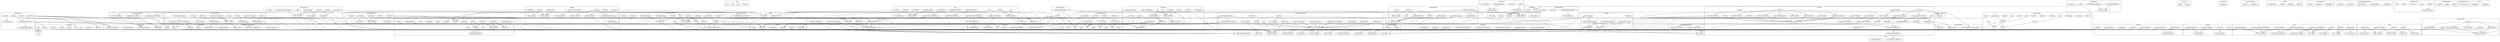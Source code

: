 strict digraph {
subgraph cluster_128_Math {
label = "Math"
"128_average" [label="average"]
"128_max" [label="max"]
"128_min" [label="min"]
"128_sqrt" [label="sqrt"]
}subgraph cluster_8966_IAaveIncentivesController {
label = "IAaveIncentivesController"
"8966_getRewardsBalance" [label="getRewardsBalance"]
"8966_claimRewards" [label="claimRewards"]
"8966_getUserUnclaimedRewards" [label="getUserUnclaimedRewards"]
"8966_REWARD_TOKEN" [label="REWARD_TOKEN"]
}subgraph cluster_6918_ZapPool {
label = "ZapPool"
"6918_toggleMinting" [label="toggleMinting"]
"6918_getCollateralPrice" [label="getCollateralPrice"]
"6918_collateralReserve" [label="collateralReserve"]
"6918_setRouter" [label="setRouter"]
"6918_zapMint" [label="zapMint"]
"6918_unclaimed_pool_collateral" [label="unclaimed_pool_collateral"]
"6918__transferCollateralToReserve" [label="_transferCollateralToReserve"]
"6918_setOracle" [label="setOracle"]
"6918_initialize" [label="initialize"]
"6918_setSlippage" [label="setSlippage"]
"6918_zapMint" -> "6918_nonReentrant"
"6918_zapMint" -> "6918_notContract"
"6918_initialize" -> "6918_initializer"
"6918_setOracle" -> "6918_onlyOwner"
"6918_zapMint" -> "6918_getCollateralPrice"
"6918_setSlippage" -> "6918_onlyOwner"
"6918_setRouter" -> "6918_onlyOwner"
"6918__transferCollateralToReserve" -> "6918_collateralReserve"
"6918_zapMint" -> "6918__transferCollateralToReserve"
"6918_toggleMinting" -> "6918_onlyOwner"
"6918_initialize" -> "6918_onlyOwner"
}subgraph cluster_7181_ITreasury {
label = "ITreasury"
"7181_requestTransfer" [label="requestTransfer"]
"7181_globalCollateralBalance" [label="globalCollateralBalance"]
"7181_hasPool" [label="hasPool"]
"7181_info" [label="info"]
"7181_globalCollateralValue" [label="globalCollateralValue"]
"7181_collateralReserve" [label="collateralReserve"]
}subgraph cluster_7054_IDollar {
label = "IDollar"
"7054_poolBurnFrom" [label="poolBurnFrom"]
"7054_poolMint" [label="poolMint"]
}subgraph cluster_7821_UQ112x112 {
label = "UQ112x112"
"7821_encode" [label="encode"]
"7821_uqdiv" [label="uqdiv"]
}subgraph cluster_13_IMasterChef {
label = "IMasterChef"
"13_userInfo" [label="userInfo"]
}subgraph cluster_14_IMasterChefFund {
label = "IMasterChefFund"
"14_transferTo" [label="transferTo"]
"14_balance" [label="balance"]
}subgraph cluster_9492_TreasuryVaultAave {
label = "TreasuryVaultAave"
"9492_claimIncetiveRewards" [label="claimIncetiveRewards"]
"9492_setIncentiveController" [label="setIncentiveController"]
"9492__getATokenAddress" [label="_getATokenAddress"]
"9492_withdraw" [label="withdraw"]
"9492_receive" [label="receive"]
"9492_balanceOfAToken" [label="balanceOfAToken"]
"9492_initialize" [label="initialize"]
"9492_executeTransaction" [label="executeTransaction"]
"9492_deposit" [label="deposit"]
"9492_getUnclaimedIncentiveRewardsBalance" [label="getUnclaimedIncentiveRewardsBalance"]
"9492_setTreasury" [label="setTreasury"]
"9492_setTreasury" -> "9492_onlyOwner"
"9492_initialize" -> "9492_onlyOwner"
"9492_withdraw" -> "9492_balanceOfAToken"
"9492_setIncentiveController" -> "9492_onlyOwner"
"9492_executeTransaction" -> "9492_onlyOwner"
"9492_withdraw" -> "9492_onlyTreasury"
"9492_claimIncetiveRewards" -> "9492_getUnclaimedIncentiveRewardsBalance"
"9492_initialize" -> "9492_initializer"
"9492_initialize" -> "9492__getATokenAddress"
"9492_deposit" -> "9492_onlyTreasury"
"9492_claimIncetiveRewards" -> "9492_onlyOwner"
}subgraph cluster_7063_IOracle {
label = "IOracle"
"7063_consult" [label="consult"]
}subgraph cluster_8346_PcsPairOracle {
label = "PcsPairOracle"
"8346_currentBlockTimestamp" [label="currentBlockTimestamp"]
"8346_consult" [label="consult"]
"8346_constructor" [label="constructor"]
"8346_update" [label="update"]
"8346_currentCumulativePrices" [label="currentCumulativePrices"]
"8346_setPeriod" [label="setPeriod"]
"8346_setPeriod" -> "8346_onlyOwner"
"8346_update" -> "8346_currentCumulativePrices"
"8346_currentCumulativePrices" -> "8346_currentBlockTimestamp"
}subgraph cluster_30_IWETH {
label = "IWETH"
"30_deposit" [label="deposit"]
"30_withdraw" [label="withdraw"]
"30_transfer" [label="transfer"]
"30_transferFrom" [label="transferFrom"]
}subgraph cluster_159_Multicall {
label = "Multicall"
"159_getCurrentBlockDifficulty" [label="getCurrentBlockDifficulty"]
"159_getBlockHash" [label="getBlockHash"]
"159_getCurrentBlockCoinbase" [label="getCurrentBlockCoinbase"]
"159_getCurrentBlockGasLimit" [label="getCurrentBlockGasLimit"]
"159_getCurrentBlockTimestamp" [label="getCurrentBlockTimestamp"]
"159_aggregate" [label="aggregate"]
"159_getLastBlockHash" [label="getLastBlockHash"]
"159_getEthBalance" [label="getEthBalance"]
}subgraph cluster_7200_ITreasuryPolicy {
label = "ITreasuryPolicy"
"7200_minting_fee" [label="minting_fee"]
"7200_excess_collateral_safety_margin" [label="excess_collateral_safety_margin"]
"7200_redemption_fee" [label="redemption_fee"]
}subgraph cluster_8480_ShareOracle {
label = "ShareOracle"
"8480_priceTokenToUsd" [label="priceTokenToUsd"]
"8480_setOracleShare" [label="setOracleShare"]
"8480_constructor" [label="constructor"]
"8480_consult" [label="consult"]
"8480_setChainlinkToUsd" [label="setChainlinkToUsd"]
"8480_consult" -> "8480_priceTokenToUsd"
"8480_setOracleShare" -> "8480_onlyOwner"
"8480_setChainlinkToUsd" -> "8480_onlyOwner"
}subgraph cluster_7587_FixedPoint {
label = "FixedPoint"
"7587_mul" [label="mul"]
"7587_encode144" [label="encode144"]
"7587_fraction" [label="fraction"]
"7587_sqrt" [label="sqrt"]
"7587_decode" [label="decode"]
"7587_encode" [label="encode"]
"7587_reciprocal" [label="reciprocal"]
"7587_div" [label="div"]
"7587_decode144" [label="decode144"]
}subgraph cluster_7333_Babylonian {
label = "Babylonian"
"7333_sqrt" [label="sqrt"]
}subgraph cluster_7079_IPairOracle {
label = "IPairOracle"
"7079_consult" [label="consult"]
"7079_update" [label="update"]
}subgraph cluster_6056_Treasury {
label = "Treasury"
"6056_setCollateralReserve" [label="setCollateralReserve"]
"6056_effective_collateral_ratio" [label="effective_collateral_ratio"]
"6056_globalCollateralValue" [label="globalCollateralValue"]
"6056_excessCollateralBalance" [label="excessCollateralBalance"]
"6056_setProfitSharingFund" [label="setProfitSharingFund"]
"6056_setTreasuryPolicy" [label="setTreasuryPolicy"]
"6056_collateralPrice" [label="collateralPrice"]
"6056_setOracleShare" [label="setOracleShare"]
"6056_setCollateralAddress" [label="setCollateralAddress"]
"6056_initialize" [label="initialize"]
"6056_info" [label="info"]
"6056_target_collateral_ratio" [label="target_collateral_ratio"]
"6056_sharePrice" [label="sharePrice"]
"6056_minting_fee" [label="minting_fee"]
"6056_dollarPrice" [label="dollarPrice"]
"6056_setCollateralRatioPolicy" [label="setCollateralRatioPolicy"]
"6056_totalUnclaimedBalance" [label="totalUnclaimedBalance"]
"6056_globalCollateralBalance" [label="globalCollateralBalance"]
"6056_setOracleCollateral" [label="setOracleCollateral"]
"6056_extractProfit" [label="extractProfit"]
"6056_setOracleDollar" [label="setOracleDollar"]
"6056_addPool" [label="addPool"]
"6056_setProfitController" [label="setProfitController"]
"6056_redemption_fee" [label="redemption_fee"]
"6056_requestTransfer" [label="requestTransfer"]
"6056_removePool" [label="removePool"]
"6056_hasPool" [label="hasPool"]
"6056_setOracleShare" -> "6056_onlyOwner"
"6056_setCollateralRatioPolicy" -> "6056_onlyOwner"
"6056_initialize" -> "6056_setTreasuryPolicy"
"6056_extractProfit" -> "6056_onlyProfitController"
"6056_initialize" -> "6056_setProfitSharingFund"
"6056_setCollateralReserve" -> "6056_onlyOwner"
"6056_setProfitSharingFund" -> "6056_onlyOwner"
"6056_globalCollateralValue" -> "6056_globalCollateralBalance"
"6056_excessCollateralBalance" -> "6056_effective_collateral_ratio"
"6056_excessCollateralBalance" -> "6056_globalCollateralBalance"
"6056_setOracleDollar" -> "6056_onlyOwner"
"6056_initialize" -> "6056_setCollateralAddress"
"6056_info" -> "6056_dollarPrice"
"6056_initialize" -> "6056_initializer"
"6056_info" -> "6056_target_collateral_ratio"
"6056_globalCollateralBalance" -> "6056_totalUnclaimedBalance"
"6056_removePool" -> "6056_onlyOwner"
"6056_initialize" -> "6056_setCollateralRatioPolicy"
"6056_info" -> "6056_globalCollateralValue"
"6056_setOracleCollateral" -> "6056_onlyOwner"
"6056_initialize" -> "6056_setProfitController"
"6056_setTreasuryPolicy" -> "6056_onlyOwner"
"6056_info" -> "6056_minting_fee"
"6056_setProfitController" -> "6056_onlyOwner"
"6056_globalCollateralValue" -> "6056_collateralPrice"
"6056_setCollateralAddress" -> "6056_onlyOwner"
"6056_initialize" -> "6056_onlyOwner"
"6056_requestTransfer" -> "6056_onlyPools"
"6056_extractProfit" -> "6056_excessCollateralBalance"
"6056_info" -> "6056_effective_collateral_ratio"
"6056_excessCollateralBalance" -> "6056_target_collateral_ratio"
"6056_initialize" -> "6056_setCollateralReserve"
"6056_info" -> "6056_redemption_fee"
"6056_info" -> "6056_sharePrice"
"6056_addPool" -> "6056_onlyOwner"
}subgraph cluster_1706_SafeMath {
label = "SafeMath"
"1706_trySub" [label="trySub"]
"1706_mod" [label="mod"]
"1706_tryDiv" [label="tryDiv"]
"1706_mul" [label="mul"]
"1706_tryMod" [label="tryMod"]
"1706_div" [label="div"]
"1706_tryAdd" [label="tryAdd"]
"1706_add" [label="add"]
"1706_tryMul" [label="tryMul"]
"1706_sub" [label="sub"]
}subgraph cluster_9003_ILendingPool {
label = "ILendingPool"
"9003_deposit" [label="deposit"]
"9003_getReserveData" [label="getReserveData"]
"9003_withdraw" [label="withdraw"]
}subgraph cluster_45_AggregatorV3Interface {
label = "AggregatorV3Interface"
"45_getRoundData" [label="getRoundData"]
"45_latestRoundData" [label="latestRoundData"]
"45_decimals" [label="decimals"]
"45_version" [label="version"]
"45_description" [label="description"]
}subgraph cluster_7216_ITreasuryVault {
label = "ITreasuryVault"
"7216_vaultBalance" [label="vaultBalance"]
"7216_withdraw" [label="withdraw"]
"7216_deposit" [label="deposit"]
}subgraph cluster_1075_SafeERC20 {
label = "SafeERC20"
"1075_safeDecreaseAllowance" [label="safeDecreaseAllowance"]
"1075__callOptionalReturn" [label="_callOptionalReturn"]
"1075_safeTransferFrom" [label="safeTransferFrom"]
"1075_safeApprove" [label="safeApprove"]
"1075_safeTransfer" [label="safeTransfer"]
"1075_safeIncreaseAllowance" [label="safeIncreaseAllowance"]
"1075_safeDecreaseAllowance" -> "1075__callOptionalReturn"
"1075_safeIncreaseAllowance" -> "1075__callOptionalReturn"
"1075_safeTransfer" -> "1075__callOptionalReturn"
"1075_safeApprove" -> "1075__callOptionalReturn"
"1075_safeTransferFrom" -> "1075__callOptionalReturn"
}subgraph cluster_7093_IPool {
label = "IPool"
"7093_unclaimed_pool_collateral" [label="unclaimed_pool_collateral"]
"7093_getCollateralPrice" [label="getCollateralPrice"]
}subgraph cluster_8886_VaultController {
label = "VaultController"
"8886_claimIncentiveRewards" [label="claimIncentiveRewards"]
"8886_setSwapOptions" [label="setSwapOptions"]
"8886_initialize" [label="initialize"]
"8886_executeTransaction" [label="executeTransaction"]
"8886_receive" [label="receive"]
"8886__swap" [label="_swap"]
"8886_setCollateralReserve" [label="setCollateralReserve"]
"8886_setAdmin" [label="setAdmin"]
"8886_initialize" -> "8886_setCollateralReserve"
"8886_initialize" -> "8886_setAdmin"
"8886_initialize" -> "8886_onlyOwner"
"8886_claimIncentiveRewards" -> "8886__swap"
"8886_executeTransaction" -> "8886_onlyOwner"
"8886_setCollateralReserve" -> "8886_onlyOwner"
"8886_setSwapOptions" -> "8886_onlyOwner"
"8886_setAdmin" -> "8886_onlyOwner"
"8886_initialize" -> "8886_initializer"
"8886_claimIncentiveRewards" -> "8886_onlyAdmin"
}subgraph cluster_826_IERC20 {
label = "IERC20"
"826_transfer" [label="transfer"]
"826_approve" [label="approve"]
"826_totalSupply" [label="totalSupply"]
"826_transferFrom" [label="transferFrom"]
"826_balanceOf" [label="balanceOf"]
"826_allowance" [label="allowance"]
}subgraph cluster_2493_ConsolidatedFund {
label = "ConsolidatedFund"
"2493_removePool" [label="removePool"]
"2493_transferTo" [label="transferTo"]
"2493_balance" [label="balance"]
"2493_addPool" [label="addPool"]
"2493_rescueFund" [label="rescueFund"]
"2493_addPool" -> "2493_onlyOwner"
"2493_rescueFund" -> "2493_onlyOwner"
"2493_rescueFund" -> "2493_owner"
"2493_transferTo" -> "2493_onlyPools"
"2493_removePool" -> "2493_onlyOwner"
}subgraph cluster_449_Timelock {
label = "Timelock"
"449_setDelay" [label="setDelay"]
"449_getBlockTimestamp" [label="getBlockTimestamp"]
"449_cancelTransaction" [label="cancelTransaction"]
"449_queueTransaction" [label="queueTransaction"]
"449_executeTransaction" [label="executeTransaction"]
"449_constructor" [label="constructor"]
"449_acceptAdmin" [label="acceptAdmin"]
"449_setPendingAdmin" [label="setPendingAdmin"]
"449_executeTransaction" -> "449_getBlockTimestamp"
"449_queueTransaction" -> "449_getBlockTimestamp"
}subgraph cluster_68_MockChainlinkAggregator {
label = "MockChainlinkAggregator"
"68_setDecimals" [label="setDecimals"]
"68_latestRoundData" [label="latestRoundData"]
"68_setLatestPrice" [label="setLatestPrice"]
"68_constructor" [label="constructor"]
"68_decimals" [label="decimals"]
}subgraph cluster_7111_IShare {
label = "IShare"
"7111_poolBurnFrom" [label="poolBurnFrom"]
"7111_poolMint" [label="poolMint"]
}subgraph cluster_201_Ownable {
label = "Ownable"
"201_owner" [label="owner"]
"201_constructor" [label="constructor"]
"201_renounceOwnership" [label="renounceOwnership"]
"201_transferOwnership" [label="transferOwnership"]
"201_transferOwnership" -> "201_onlyOwner"
"201_renounceOwnership" -> "201_onlyOwner"
"201_constructor" -> "201__msgSender"
}subgraph cluster_8010_DollarOracle {
label = "DollarOracle"
"8010_consult" [label="consult"]
"8010_setOracleCollateralUsd" [label="setOracleCollateralUsd"]
"8010_setOracleDollarCollateral" [label="setOracleDollarCollateral"]
"8010_constructor" [label="constructor"]
"8010_setOracleCollateralUsd" -> "8010_onlyOwner"
"8010_setOracleDollarCollateral" -> "8010_onlyOwner"
}subgraph cluster_6990_MockPairOracle {
label = "MockPairOracle"
"6990_setPeriod" [label="setPeriod"]
"6990_consult" [label="consult"]
"6990_constructor" [label="constructor"]
"6990_update" [label="update"]
"6990_mock" [label="mock"]
"6990_setPeriod" -> "6990_onlyOwner"
}subgraph cluster_6226_TreasuryFund {
label = "TreasuryFund"
"6226_claim" [label="claim"]
"6226_balance" [label="balance"]
"6226_transfer" [label="transfer"]
"6226_setShareAddress" [label="setShareAddress"]
"6226_initialize" [label="initialize"]
"6226_rescueFund" [label="rescueFund"]
"6226_transferDevFundOwnership" [label="transferDevFundOwnership"]
"6226_transfer" -> "6226_onlyOwner"
"6226_initialize" -> "6226_initializer"
"6226_setShareAddress" -> "6226_onlyOwner"
"6226_claim" -> "6226_onlyOwner"
"6226_rescueFund" -> "6226_owner"
"6226_initialize" -> "6226_onlyOwner"
"6226_rescueFund" -> "6226_onlyOwner"
"6226_transferDevFundOwnership" -> "6226_onlyOwner"
}subgraph cluster_851_IERC20Metadata {
label = "IERC20Metadata"
"851_symbol" [label="symbol"]
"851_name" [label="name"]
"851_decimals" [label="decimals"]
}subgraph cluster_4819_Pool {
label = "Pool"
"4819_mint" [label="mint"]
"4819__mintShareToCollateralReserve" [label="_mintShareToCollateralReserve"]
"4819__requestTransferCollateral" [label="_requestTransferCollateral"]
"4819_getCollateralPrice" [label="getCollateralPrice"]
"4819_info" [label="info"]
"4819_collateralReserve" [label="collateralReserve"]
"4819__requestTransferShare" [label="_requestTransferShare"]
"4819_toggleMinting" [label="toggleMinting"]
"4819_toggleRedeeming" [label="toggleRedeeming"]
"4819_setTreasury" [label="setTreasury"]
"4819__transferCollateralToReserve" [label="_transferCollateralToReserve"]
"4819_setRedemptionDelay" [label="setRedemptionDelay"]
"4819_collectRedemption" [label="collectRedemption"]
"4819_redeem" [label="redeem"]
"4819_initialize" [label="initialize"]
"4819_setOracle" [label="setOracle"]
"4819_info" -> "4819_getCollateralPrice"
"4819_redeem" -> "4819_getCollateralPrice"
"4819__mintShareToCollateralReserve" -> "4819_collateralReserve"
"4819__transferCollateralToReserve" -> "4819_collateralReserve"
"4819_mint" -> "4819__transferCollateralToReserve"
"4819_initialize" -> "4819_initializer"
"4819_setRedemptionDelay" -> "4819_onlyOwner"
"4819_setTreasury" -> "4819_onlyOwner"
"4819_collectRedemption" -> "4819__requestTransferShare"
"4819_collectRedemption" -> "4819__requestTransferCollateral"
"4819_setOracle" -> "4819_onlyOwner"
"4819_mint" -> "4819_getCollateralPrice"
"4819_redeem" -> "4819__mintShareToCollateralReserve"
"4819_toggleRedeeming" -> "4819_onlyOwner"
"4819_toggleMinting" -> "4819_onlyOwner"
"4819_initialize" -> "4819_onlyOwner"
}subgraph cluster_2131_CollateralRatioPolicy {
label = "CollateralRatioPolicy"
"2131_setOracleDollar" [label="setOracleDollar"]
"2131_setRefreshCooldown" [label="setRefreshCooldown"]
"2131_initialize" [label="initialize"]
"2131_toggleCollateralRatio" [label="toggleCollateralRatio"]
"2131_constructor" [label="constructor"]
"2131_setDollar" [label="setDollar"]
"2131_setPriceBand" [label="setPriceBand"]
"2131_setRatioStep" [label="setRatioStep"]
"2131_reset" [label="reset"]
"2131_refreshCollateralRatio" [label="refreshCollateralRatio"]
"2131_setPriceTarget" [label="setPriceTarget"]
"2131_setTreasury" [label="setTreasury"]
"2131_calcEffectiveCollateralRatio" [label="calcEffectiveCollateralRatio"]
"2131_toggleEffectiveCollateralRatio" [label="toggleEffectiveCollateralRatio"]
"2131_setPriceTarget" -> "2131_onlyOwner"
"2131_setTreasury" -> "2131_onlyOwner"
"2131_setDollar" -> "2131_onlyOwner"
"2131_toggleEffectiveCollateralRatio" -> "2131_onlyOwner"
"2131_initialize" -> "2131_initializer"
"2131_reset" -> "2131_onlyOwner"
"2131_initialize" -> "2131_setDollar"
"2131_setOracleDollar" -> "2131_onlyOwner"
"2131_setRatioStep" -> "2131_onlyOwner"
"2131_setRefreshCooldown" -> "2131_onlyOwner"
"2131_initialize" -> "2131_setTreasury"
"2131_toggleCollateralRatio" -> "2131_onlyOwner"
"2131_initialize" -> "2131_onlyOwner"
"2131_setPriceBand" -> "2131_onlyOwner"
"2131_refreshCollateralRatio" -> "2131_calcEffectiveCollateralRatio"
}subgraph cluster_7256_IUniswapLP {
label = "IUniswapLP"
"7256_price0CumulativeLast" [label="price0CumulativeLast"]
"7256_token0" [label="token0"]
"7256_getReserves" [label="getReserves"]
"7256_price1CumulativeLast" [label="price1CumulativeLast"]
"7256_getTokenWeights" [label="getTokenWeights"]
"7256_token1" [label="token1"]
}subgraph cluster_7128_IShareTreasuryFund {
label = "IShareTreasuryFund"
"7128_claimTreasuryFundRewards" [label="claimTreasuryFundRewards"]
"7128_setTreasuryFund" [label="setTreasuryFund"]
"7128_unclaimedTreasuryFund" [label="unclaimedTreasuryFund"]
}subgraph cluster_7898_CollateralOracle {
label = "CollateralOracle"
"7898_consult" [label="consult"]
"7898_constructor" [label="constructor"]
"7898_setChainlinkCollateralUsd" [label="setChainlinkCollateralUsd"]
"7898_setChainlinkCollateralUsd" -> "7898_onlyOwner"
}subgraph cluster_1371_Address {
label = "Address"
"1371_sendValue" [label="sendValue"]
"1371_functionCall" [label="functionCall"]
"1371__verifyCallResult" [label="_verifyCallResult"]
"1371_isContract" [label="isContract"]
"1371_functionStaticCall" [label="functionStaticCall"]
"1371_functionCallWithValue" [label="functionCallWithValue"]
"1371_functionDelegateCall" [label="functionDelegateCall"]
"1371_functionCallWithValue" -> "1371__verifyCallResult"
"1371_functionCall" -> "1371_functionCallWithValue"
"1371_functionCallWithValue" -> "1371_functionCallWithValue"
"1371_functionDelegateCall" -> "1371_functionDelegateCall"
"1371_functionStaticCall" -> "1371_functionStaticCall"
"1371_functionDelegateCall" -> "1371__verifyCallResult"
"1371_functionStaticCall" -> "1371_isContract"
"1371_functionDelegateCall" -> "1371_isContract"
"1371_functionCallWithValue" -> "1371_isContract"
"1371_functionStaticCall" -> "1371__verifyCallResult"
"1371_functionCall" -> "1371_functionCall"
}subgraph cluster_7004_ICollateralRatioPolicy {
label = "ICollateralRatioPolicy"
"7004_effective_collateral_ratio" [label="effective_collateral_ratio"]
"7004_target_collateral_ratio" [label="target_collateral_ratio"]
}subgraph cluster_2273_CollateralReserve {
label = "CollateralReserve"
"2273_setTreasury" [label="setTreasury"]
"2273_transferTo" [label="transferTo"]
"2273_fundBalance" [label="fundBalance"]
"2273_initialize" [label="initialize"]
"2273_transferTo" -> "2273_onlyTreasury"
"2273_initialize" -> "2273_onlyOwner"
"2273_setTreasury" -> "2273_onlyOwner"
"2273_initialize" -> "2273_initializer"
}subgraph cluster_7777_SpotPriceGetter {
label = "SpotPriceGetter"
"7777_consult" [label="consult"]
"7777_consultToUsdChainlink" [label="consultToUsdChainlink"]
"7777_consultToUsdChainlink" -> "7777_consult"
}subgraph cluster_5217_Share {
label = "Share"
"5217_initialize" [label="initialize"]
"5217_setTreasuryFund" [label="setTreasuryFund"]
"5217_setCommunityRewardController" [label="setCommunityRewardController"]
"5217_poolMint" [label="poolMint"]
"5217_unclaimedTreasuryFund" [label="unclaimedTreasuryFund"]
"5217_poolBurnFrom" [label="poolBurnFrom"]
"5217_setTreasuryAddress" [label="setTreasuryAddress"]
"5217_claimCommunityRewards" [label="claimCommunityRewards"]
"5217_claimTreasuryFundRewards" [label="claimTreasuryFundRewards"]
"5217_poolBurnFrom" -> "5217_onlyPools"
"5217_claimTreasuryFundRewards" -> "5217_onlyTreasuryFund"
"5217_initialize" -> "5217__mint"
"5217_setTreasuryFund" -> "5217_onlyTreasuryFund"
"5217_initialize" -> "5217_initializer"
"5217_claimCommunityRewards" -> "5217__mint"
"5217_poolMint" -> "5217_onlyPools"
"5217_setCommunityRewardController" -> "5217_onlyOwner"
"5217_claimTreasuryFundRewards" -> "5217_unclaimedTreasuryFund"
"5217_poolMint" -> "5217__mint"
"5217_setTreasuryAddress" -> "5217_onlyOwner"
"5217_claimTreasuryFundRewards" -> "5217__mint"
"5217_initialize" -> "5217_onlyOwner"
"5217_poolBurnFrom" -> "5217__burnFrom"
"5217_claimCommunityRewards" -> "5217_onlyOwner"
}subgraph cluster_7017_ICollateralReserve {
label = "ICollateralReserve"
"7017_transferTo" [label="transferTo"]
}subgraph cluster_2666_Dollar {
label = "Dollar"
"2666_initialize" [label="initialize"]
"2666_poolMint" [label="poolMint"]
"2666_poolBurnFrom" [label="poolBurnFrom"]
"2666_setTreasuryAddress" [label="setTreasuryAddress"]
"2666_poolMint" -> "2666__mint"
"2666_initialize" -> "2666_initializer"
"2666_poolBurnFrom" -> "2666__burnFrom"
"2666_poolMint" -> "2666_onlyPools"
"2666_setTreasuryAddress" -> "2666_onlyOwner"
"2666_initialize" -> "2666_onlyOwner"
"2666_poolBurnFrom" -> "2666_onlyPools"
"2666_initialize" -> "2666__mint"
}subgraph cluster_7276_IUniswapV2Router {
label = "IUniswapV2Router"
"7276_swapExactTokensForTokens" [label="swapExactTokensForTokens"]
}subgraph cluster_3181_ERC20Custom {
label = "ERC20Custom"
"3181__transfer" [label="_transfer"]
"3181_allowance" [label="allowance"]
"3181_increaseAllowance" [label="increaseAllowance"]
"3181__mint" [label="_mint"]
"3181_decreaseAllowance" [label="decreaseAllowance"]
"3181__burn" [label="_burn"]
"3181_burnFrom" [label="burnFrom"]
"3181__beforeTokenTransfer" [label="_beforeTokenTransfer"]
"3181_transfer" [label="transfer"]
"3181_transferFrom" [label="transferFrom"]
"3181_balanceOf" [label="balanceOf"]
"3181_burn" [label="burn"]
"3181__burnFrom" [label="_burnFrom"]
"3181__approve" [label="_approve"]
"3181_totalSupply" [label="totalSupply"]
"3181_approve" [label="approve"]
"3181_increaseAllowance" -> "3181__approve"
"3181__burnFrom" -> "3181__burn"
"3181_increaseAllowance" -> "3181__msgSender"
"3181_transferFrom" -> "3181__approve"
"3181__burnFrom" -> "3181__msgSender"
"3181_transfer" -> "3181__msgSender"
"3181_burn" -> "3181__burn"
"3181_burn" -> "3181__msgSender"
"3181_burnFrom" -> "3181__burn"
"3181_decreaseAllowance" -> "3181__msgSender"
"3181__mint" -> "3181__beforeTokenTransfer"
"3181_transfer" -> "3181__transfer"
"3181_burnFrom" -> "3181__approve"
"3181_transferFrom" -> "3181__msgSender"
"3181__burnFrom" -> "3181__approve"
"3181_burnFrom" -> "3181_allowance"
"3181_transferFrom" -> "3181__transfer"
"3181__burn" -> "3181__beforeTokenTransfer"
"3181_approve" -> "3181__msgSender"
"3181_decreaseAllowance" -> "3181__approve"
"3181_burnFrom" -> "3181__msgSender"
"3181_approve" -> "3181__approve"
"3181__transfer" -> "3181__beforeTokenTransfer"
}subgraph cluster_748_ERC20 {
label = "ERC20"
"748_decreaseAllowance" [label="decreaseAllowance"]
"748_increaseAllowance" [label="increaseAllowance"]
"748_constructor" [label="constructor"]
"748_transferFrom" [label="transferFrom"]
"748__beforeTokenTransfer" [label="_beforeTokenTransfer"]
"748__transfer" [label="_transfer"]
"748_allowance" [label="allowance"]
"748__mint" [label="_mint"]
"748__burn" [label="_burn"]
"748_decimals" [label="decimals"]
"748_balanceOf" [label="balanceOf"]
"748_symbol" [label="symbol"]
"748_totalSupply" [label="totalSupply"]
"748__approve" [label="_approve"]
"748_name" [label="name"]
"748_transfer" [label="transfer"]
"748_approve" [label="approve"]
"748_approve" -> "748__approve"
"748_approve" -> "748__msgSender"
"748_decreaseAllowance" -> "748__approve"
"748_transfer" -> "748__transfer"
"748_increaseAllowance" -> "748__approve"
"748_transferFrom" -> "748__msgSender"
"748_decreaseAllowance" -> "748__msgSender"
"748__burn" -> "748__beforeTokenTransfer"
"748_increaseAllowance" -> "748__msgSender"
"748_transferFrom" -> "748__transfer"
"748__mint" -> "748__beforeTokenTransfer"
"748_transfer" -> "748__msgSender"
"748__transfer" -> "748__beforeTokenTransfer"
"748_transferFrom" -> "748__approve"
}subgraph cluster_6384_TreasuryPolicy {
label = "TreasuryPolicy"
"6384_setMintingFee" [label="setMintingFee"]
"6384_setExcessCollateralSafetyMargin" [label="setExcessCollateralSafetyMargin"]
"6384_setTreasury" [label="setTreasury"]
"6384_initialize" [label="initialize"]
"6384_setRedemptionFee" [label="setRedemptionFee"]
"6384_initialize" -> "6384_onlyOwner"
"6384_initialize" -> "6384_setExcessCollateralSafetyMargin"
"6384_setTreasury" -> "6384_onlyOwner"
"6384_initialize" -> "6384_setRedemptionFee"
"6384_initialize" -> "6384_setMintingFee"
"6384_setMintingFee" -> "6384_onlyOwner"
"6384_initialize" -> "6384_initializer"
"6384_setExcessCollateralSafetyMargin" -> "6384_onlyOwner"
"6384_setRedemptionFee" -> "6384_onlyOwner"
}subgraph cluster_241_ReentrancyGuard {
label = "ReentrancyGuard"
"241_constructor" [label="constructor"]
}subgraph cluster_1394_Context {
label = "Context"
"1394__msgData" [label="_msgData"]
"1394__msgSender" [label="_msgSender"]
}subgraph cluster_500_MockCollateral {
label = "MockCollateral"
"500_symbol" [label="symbol"]
"500_burn" [label="burn"]
"500_balanceOf" [label="balanceOf"]
"500_add" [label="add"]
"500_totalSupply" [label="totalSupply"]
"500__push" [label="_push"]
"500_sub" [label="sub"]
"500__mint" [label="_mint"]
"500_constructor" [label="constructor"]
"500_allowance" [label="allowance"]
"500_decimals" [label="decimals"]
"500_transferFrom" [label="transferFrom"]
"500_approve" [label="approve"]
"500_mint" [label="mint"]
"500__move" [label="_move"]
"500__pull" [label="_pull"]
"500_transfer" [label="transfer"]
"500_name" [label="name"]
"500__move" -> "500_add"
"500_transferFrom" -> "500__move"
"500__push" -> "500__move"
"500_transfer" -> "500__move"
"500__move" -> "500_sub"
"500_burn" -> "500_sub"
"500__mint" -> "500_add"
"500_mint" -> "500__mint"
"500__pull" -> "500__move"
"500_transferFrom" -> "500_sub"
}subgraph cluster_3961_MasterChef {
label = "MasterChef"
"3961_emergencyWithdraw" [label="emergencyWithdraw"]
"3961_getMultiplier" [label="getMultiplier"]
"3961_constructor" [label="constructor"]
"3961_set" [label="set"]
"3961_withdraw" [label="withdraw"]
"3961_safeRewardTransfer" [label="safeRewardTransfer"]
"3961_deposit" [label="deposit"]
"3961_poolLength" [label="poolLength"]
"3961_add" [label="add"]
"3961_setfund" [label="setfund"]
"3961_fundBalance" [label="fundBalance"]
"3961_updatePool" [label="updatePool"]
"3961_massUpdatePools" [label="massUpdatePools"]
"3961_setRewardPerBlock" [label="setRewardPerBlock"]
"3961_pendingReward" [label="pendingReward"]
"3961_add" -> "3961_massUpdatePools"
"3961_updatePool" -> "3961_getMultiplier"
"3961_add" -> "3961_onlyOwner"
"3961_setfund" -> "3961_onlyOwner"
"3961_deposit" -> "3961_updatePool"
"3961_withdraw" -> "3961_safeRewardTransfer"
"3961_withdraw" -> "3961_updatePool"
"3961_set" -> "3961_onlyOwner"
"3961_pendingReward" -> "3961_getMultiplier"
"3961_massUpdatePools" -> "3961_updatePool"
"3961_setRewardPerBlock" -> "3961_massUpdatePools"
"3961_deposit" -> "3961_safeRewardTransfer"
"3961_setRewardPerBlock" -> "3961_onlyOwner"
"3961_set" -> "3961_massUpdatePools"
}subgraph cluster_7036_IConsolidatedFund {
label = "IConsolidatedFund"
"7036_transferTo" [label="transferTo"]
"7036_balance" [label="balance"]
}subgraph cluster_solidity {
label = "[Solidity]"
"require(bool)" 
"revert(uint256,uint256)" 
"abi.encodePacked()" 
"blockhash(uint256)" 
"abi.encode()" 
"keccak256(bytes)" 
"revert(string)" 
"abi.encodeWithSelector()" 
"abi.decode()" 
"require(bool,string)" 
"mload(uint256)" 
"2493_removePool" -> "require(bool,string)"
"5217_setTreasuryFund" -> "require(bool,string)"
"8886__swap" -> "require(bool,string)"
"2131_setTreasury" -> "require(bool,string)"
"449_executeTransaction" -> "keccak256(bytes)"
"1075_safeApprove" -> "require(bool,string)"
"2131_refreshCollateralRatio" -> "require(bool,string)"
"7587_reciprocal" -> "require(bool,string)"
"8886_executeTransaction" -> "require(bool,string)"
"3181__mint" -> "require(bool,string)"
"6384_setTreasury" -> "require(bool,string)"
"9492_executeTransaction" -> "abi.encodePacked()"
"6918_setSlippage" -> "require(bool,string)"
"500_transferFrom" -> "require(bool,string)"
"8886_setCollateralReserve" -> "require(bool,string)"
"6056_initialize" -> "require(bool,string)"
"748__burn" -> "require(bool,string)"
"748_decreaseAllowance" -> "require(bool,string)"
"1371_functionCallWithValue" -> "require(bool,string)"
"6056_removePool" -> "require(bool,string)"
"5217_setTreasuryAddress" -> "require(bool,string)"
"6056_setProfitSharingFund" -> "require(bool,string)"
"1075_safeTransferFrom" -> "abi.encodeWithSelector()"
"201_transferOwnership" -> "require(bool,string)"
"6918_setRouter" -> "require(bool,string)"
"6056_setOracleShare" -> "require(bool,string)"
"8886_claimIncentiveRewards" -> "require(bool,string)"
"3961_setfund" -> "require(bool,string)"
"1075_safeDecreaseAllowance" -> "abi.encodeWithSelector()"
"449_setPendingAdmin" -> "require(bool,string)"
"1371_functionDelegateCall" -> "require(bool,string)"
"1075_safeIncreaseAllowance" -> "abi.encodeWithSelector()"
"449_cancelTransaction" -> "abi.encode()"
"449_queueTransaction" -> "keccak256(bytes)"
"7587_div" -> "require(bool,string)"
"6918_zapMint" -> "require(bool,string)"
"6056_setTreasuryPolicy" -> "require(bool,string)"
"1706_sub" -> "require(bool,string)"
"748_transferFrom" -> "require(bool,string)"
"1371_sendValue" -> "require(bool,string)"
"2493_addPool" -> "require(bool,string)"
"449_executeTransaction" -> "abi.encode()"
"6384_setMintingFee" -> "require(bool,string)"
"2273_setTreasury" -> "require(bool,string)"
"500_burn" -> "require(bool,string)"
"1075__callOptionalReturn" -> "abi.decode()"
"9492_setIncentiveController" -> "require(bool,string)"
"1075_safeDecreaseAllowance" -> "require(bool,string)"
"4819_setTreasury" -> "require(bool,string)"
"6056_setCollateralReserve" -> "require(bool,string)"
"1371_functionStaticCall" -> "require(bool,string)"
"5217_setCommunityRewardController" -> "require(bool,string)"
"159_getLastBlockHash" -> "blockhash(uint256)"
"1371__verifyCallResult" -> "mload(uint256)"
"6056_extractProfit" -> "require(bool,string)"
"7587_fraction" -> "require(bool,string)"
"2131_reset" -> "require(bool,string)"
"500_add" -> "require(bool,string)"
"449_executeTransaction" -> "abi.encodePacked()"
"449_cancelTransaction" -> "require(bool,string)"
"449_cancelTransaction" -> "keccak256(bytes)"
"8346_consult" -> "require(bool,string)"
"4819__mintShareToCollateralReserve" -> "require(bool,string)"
"9492_setTreasury" -> "require(bool,string)"
"6056_addPool" -> "require(bool,string)"
"500__move" -> "require(bool,string)"
"2273_transferTo" -> "require(bool,string)"
"2131_setOracleDollar" -> "require(bool,string)"
"6056_setProfitController" -> "require(bool,string)"
"2273_initialize" -> "require(bool,string)"
"159_aggregate" -> "require(bool)"
"748__mint" -> "require(bool,string)"
"8346_update" -> "require(bool,string)"
"2493_transferTo" -> "require(bool,string)"
"1706_div" -> "require(bool,string)"
"9492_executeTransaction" -> "require(bool,string)"
"4819_mint" -> "require(bool,string)"
"1075_safeTransfer" -> "abi.encodeWithSelector()"
"449_executeTransaction" -> "require(bool,string)"
"2666_setTreasuryAddress" -> "require(bool,string)"
"9492_executeTransaction" -> "keccak256(bytes)"
"8346_constructor" -> "require(bool,string)"
"7587_mul" -> "require(bool,string)"
"8886_setAdmin" -> "require(bool,string)"
"6384_setExcessCollateralSafetyMargin" -> "require(bool,string)"
"6226_initialize" -> "require(bool,string)"
"3181__burn" -> "require(bool,string)"
"4819_redeem" -> "require(bool,string)"
"748__transfer" -> "require(bool,string)"
"2131_setDollar" -> "require(bool,string)"
"6384_setRedemptionFee" -> "require(bool,string)"
"7777_consult" -> "require(bool,string)"
"1706_mod" -> "require(bool,string)"
"3181__transfer" -> "require(bool,string)"
"8886_setSwapOptions" -> "require(bool,string)"
"3961_withdraw" -> "require(bool,string)"
"6918_setOracle" -> "require(bool,string)"
"6056_setOracleCollateral" -> "require(bool,string)"
"500_sub" -> "require(bool,string)"
"9492_deposit" -> "require(bool,string)"
"5217_claimCommunityRewards" -> "require(bool,string)"
"6056_setCollateralAddress" -> "require(bool,string)"
"8886_executeTransaction" -> "keccak256(bytes)"
"449_queueTransaction" -> "require(bool,string)"
"6918__transferCollateralToReserve" -> "require(bool,string)"
"1075_safeApprove" -> "abi.encodeWithSelector()"
"1371__verifyCallResult" -> "revert(uint256,uint256)"
"748__approve" -> "require(bool,string)"
"449_acceptAdmin" -> "require(bool,string)"
"449_queueTransaction" -> "abi.encode()"
"4819_collectRedemption" -> "require(bool,string)"
"159_getBlockHash" -> "blockhash(uint256)"
"4819_setOracle" -> "require(bool,string)"
"6056_setCollateralRatioPolicy" -> "require(bool,string)"
"3181__approve" -> "require(bool,string)"
"1371__verifyCallResult" -> "revert(string)"
"1075__callOptionalReturn" -> "require(bool,string)"
"449_setDelay" -> "require(bool,string)"
"6056_setOracleDollar" -> "require(bool,string)"
"449_constructor" -> "require(bool,string)"
"4819__transferCollateralToReserve" -> "require(bool,string)"
"8886_executeTransaction" -> "abi.encodePacked()"
}"4819__transferCollateralToReserve" -> "1075_safeTransferFrom"
"6056_sharePrice" -> "7063_consult"
"3181__transfer" -> "1706_sub"
"4819__requestTransferShare" -> "7181_requestTransfer"
"8010_consult" -> "7079_consult"
"6226_claim" -> "3181_burn"
"2493_rescueFund" -> "1075_safeTransfer"
"8346_constructor" -> "7256_token0"
"3181__transfer" -> "1706_add"
"6918_zapMint" -> "1075_safeApprove"
"8346_consult" -> "7587_mul"
"2273_transferTo" -> "1075_safeTransfer"
"7777_consultToUsdChainlink" -> "1706_mul"
"2273_fundBalance" -> "826_balanceOf"
"6918_collateralReserve" -> "7181_collateralReserve"
"3961_set" -> "1706_add"
"3961_deposit" -> "1706_add"
"6056_totalUnclaimedBalance" -> "7093_unclaimed_pool_collateral"
"2493_transferTo" -> "1075_safeTransfer"
"3181__burn" -> "1706_sub"
"6056_info" -> "826_totalSupply"
"9492_deposit" -> "1075_safeTransferFrom"
"7777_consult" -> "1706_div"
"3961_deposit" -> "1706_sub"
"1075_safeIncreaseAllowance" -> "826_allowance"
"3961_set" -> "1706_sub"
"6918_zapMint" -> "7181_info"
"7777_consultToUsdChainlink" -> "1706_div"
"9492_balanceOfAToken" -> "826_balanceOf"
"7898_consult" -> "45_latestRoundData"
"8346_constructor" -> "7256_price0CumulativeLast"
"3181__mint" -> "1706_add"
"8346_constructor" -> "7256_price1CumulativeLast"
"8346_consult" -> "7587_decode144"
"2131_calcEffectiveCollateralRatio" -> "1706_div"
"6056_minting_fee" -> "7200_minting_fee"
"2493_rescueFund" -> "826_balanceOf"
"6918_zapMint" -> "1075_safeTransferFrom"
"3961_add" -> "1706_add"
"3961_pendingReward" -> "1706_mul"
"3961_updatePool" -> "826_balanceOf"
"6056_globalCollateralBalance" -> "826_balanceOf"
"3961_updatePool" -> "1706_div"
"3961_deposit" -> "1075_safeTransferFrom"
"6226_transfer" -> "826_transfer"
"7587_sqrt" -> "7333_sqrt"
"4819_collateralReserve" -> "7181_collateralReserve"
"6056_target_collateral_ratio" -> "7004_target_collateral_ratio"
"8346_currentCumulativePrices" -> "7256_price0CumulativeLast"
"9492_deposit" -> "1075_safeApprove"
"4819_redeem" -> "7181_info"
"8886_claimIncentiveRewards" -> "826_balanceOf"
"6918_zapMint" -> "7054_poolMint"
"6918_zapMint" -> "7276_swapExactTokensForTokens"
"9492_withdraw" -> "826_balanceOf"
"6226_claim" -> "7128_claimTreasuryFundRewards"
"7777_consult" -> "7256_token0"
"6056_effective_collateral_ratio" -> "7004_effective_collateral_ratio"
"4819_redeem" -> "7181_globalCollateralBalance"
"6226_transferDevFundOwnership" -> "7128_setTreasuryFund"
"3961_fundBalance" -> "7036_balance"
"8346_currentCumulativePrices" -> "7587_fraction"
"4819__requestTransferCollateral" -> "7181_requestTransfer"
"4819_mint" -> "7054_poolMint"
"3961_updatePool" -> "1706_add"
"3181_transferFrom" -> "1706_sub"
"6056_dollarPrice" -> "7063_consult"
"3961_emergencyWithdraw" -> "1075_safeTransfer"
"4819__mintShareToCollateralReserve" -> "7111_poolMint"
"9492_withdraw" -> "1075_safeTransfer"
"1075_safeDecreaseAllowance" -> "826_allowance"
"6056_setCollateralAddress" -> "748_decimals"
"9492__getATokenAddress" -> "9003_getReserveData"
"3181_decreaseAllowance" -> "1706_sub"
"3961_pendingReward" -> "1706_div"
"3961_deposit" -> "1706_div"
"3961_getMultiplier" -> "1706_mul"
"2131_calcEffectiveCollateralRatio" -> "1706_mul"
"8346_constructor" -> "7256_getReserves"
"3961_getMultiplier" -> "1706_sub"
"2131_calcEffectiveCollateralRatio" -> "7181_globalCollateralValue"
"7777_consultToUsdChainlink" -> "45_decimals"
"3961_withdraw" -> "1706_sub"
"4819_mint" -> "7181_info"
"1075__callOptionalReturn" -> "1371_functionCall"
"4819_mint" -> "7111_poolBurnFrom"
"6056_extractProfit" -> "7017_transferTo"
"8886_claimIncentiveRewards" -> "1075_safeTransfer"
"4819_getCollateralPrice" -> "7063_consult"
"4819_redeem" -> "7054_poolBurnFrom"
"6056_collateralPrice" -> "7063_consult"
"3961_withdraw" -> "1706_mul"
"3181_burnFrom" -> "1706_sub"
"3961_withdraw" -> "1075_safeTransfer"
"3961_pendingReward" -> "1706_sub"
"7777_consult" -> "7256_token1"
"2493_transferTo" -> "748_decimals"
"3961_pendingReward" -> "1706_add"
"2131_refreshCollateralRatio" -> "1706_add"
"8346_currentCumulativePrices" -> "7256_getReserves"
"8480_priceTokenToUsd" -> "45_decimals"
"9492_deposit" -> "826_balanceOf"
"8010_consult" -> "7063_consult"
"3961_safeRewardTransfer" -> "7036_transferTo"
"8480_consult" -> "7079_consult"
"6226_claim" -> "7128_unclaimedTreasuryFund"
"9492_withdraw" -> "9003_withdraw"
"6918_zapMint" -> "748_balanceOf"
"6056_requestTransfer" -> "7017_transferTo"
"2493_balance" -> "826_balanceOf"
"6918_getCollateralPrice" -> "7063_consult"
"6226_rescueFund" -> "1075_safeTransfer"
"3961_updatePool" -> "1706_mul"
"3961_withdraw" -> "1706_div"
"2493_transferTo" -> "1706_div"
"3181__burnFrom" -> "1706_sub"
"2131_refreshCollateralRatio" -> "1706_sub"
"6226_balance" -> "826_balanceOf"
"2131_refreshCollateralRatio" -> "7063_consult"
"7777_consultToUsdChainlink" -> "45_latestRoundData"
"8346_constructor" -> "7256_token1"
"6056_extractProfit" -> "7200_excess_collateral_safety_margin"
"4819_initialize" -> "748_decimals"
"3181_increaseAllowance" -> "1706_add"
"3961_deposit" -> "1706_mul"
"7777_consult" -> "1706_mul"
"9492_deposit" -> "9003_deposit"
"7777_consult" -> "748_decimals"
"7777_consult" -> "7256_getReserves"
"7898_consult" -> "45_decimals"
"6918__transferCollateralToReserve" -> "1075_safeTransfer"
"6056_redemption_fee" -> "7200_redemption_fee"
"9492_claimIncetiveRewards" -> "8966_claimRewards"
"3961_pendingReward" -> "826_balanceOf"
"6918_initialize" -> "748_decimals"
"9492_getUnclaimedIncentiveRewardsBalance" -> "8966_getUserUnclaimedRewards"
"1075_safeApprove" -> "826_allowance"
"8886__swap" -> "1075_safeApprove"
"2131_calcEffectiveCollateralRatio" -> "826_totalSupply"
"8346_currentCumulativePrices" -> "7256_price1CumulativeLast"
"8480_priceTokenToUsd" -> "45_latestRoundData"
"6918_zapMint" -> "3181_burn"
}